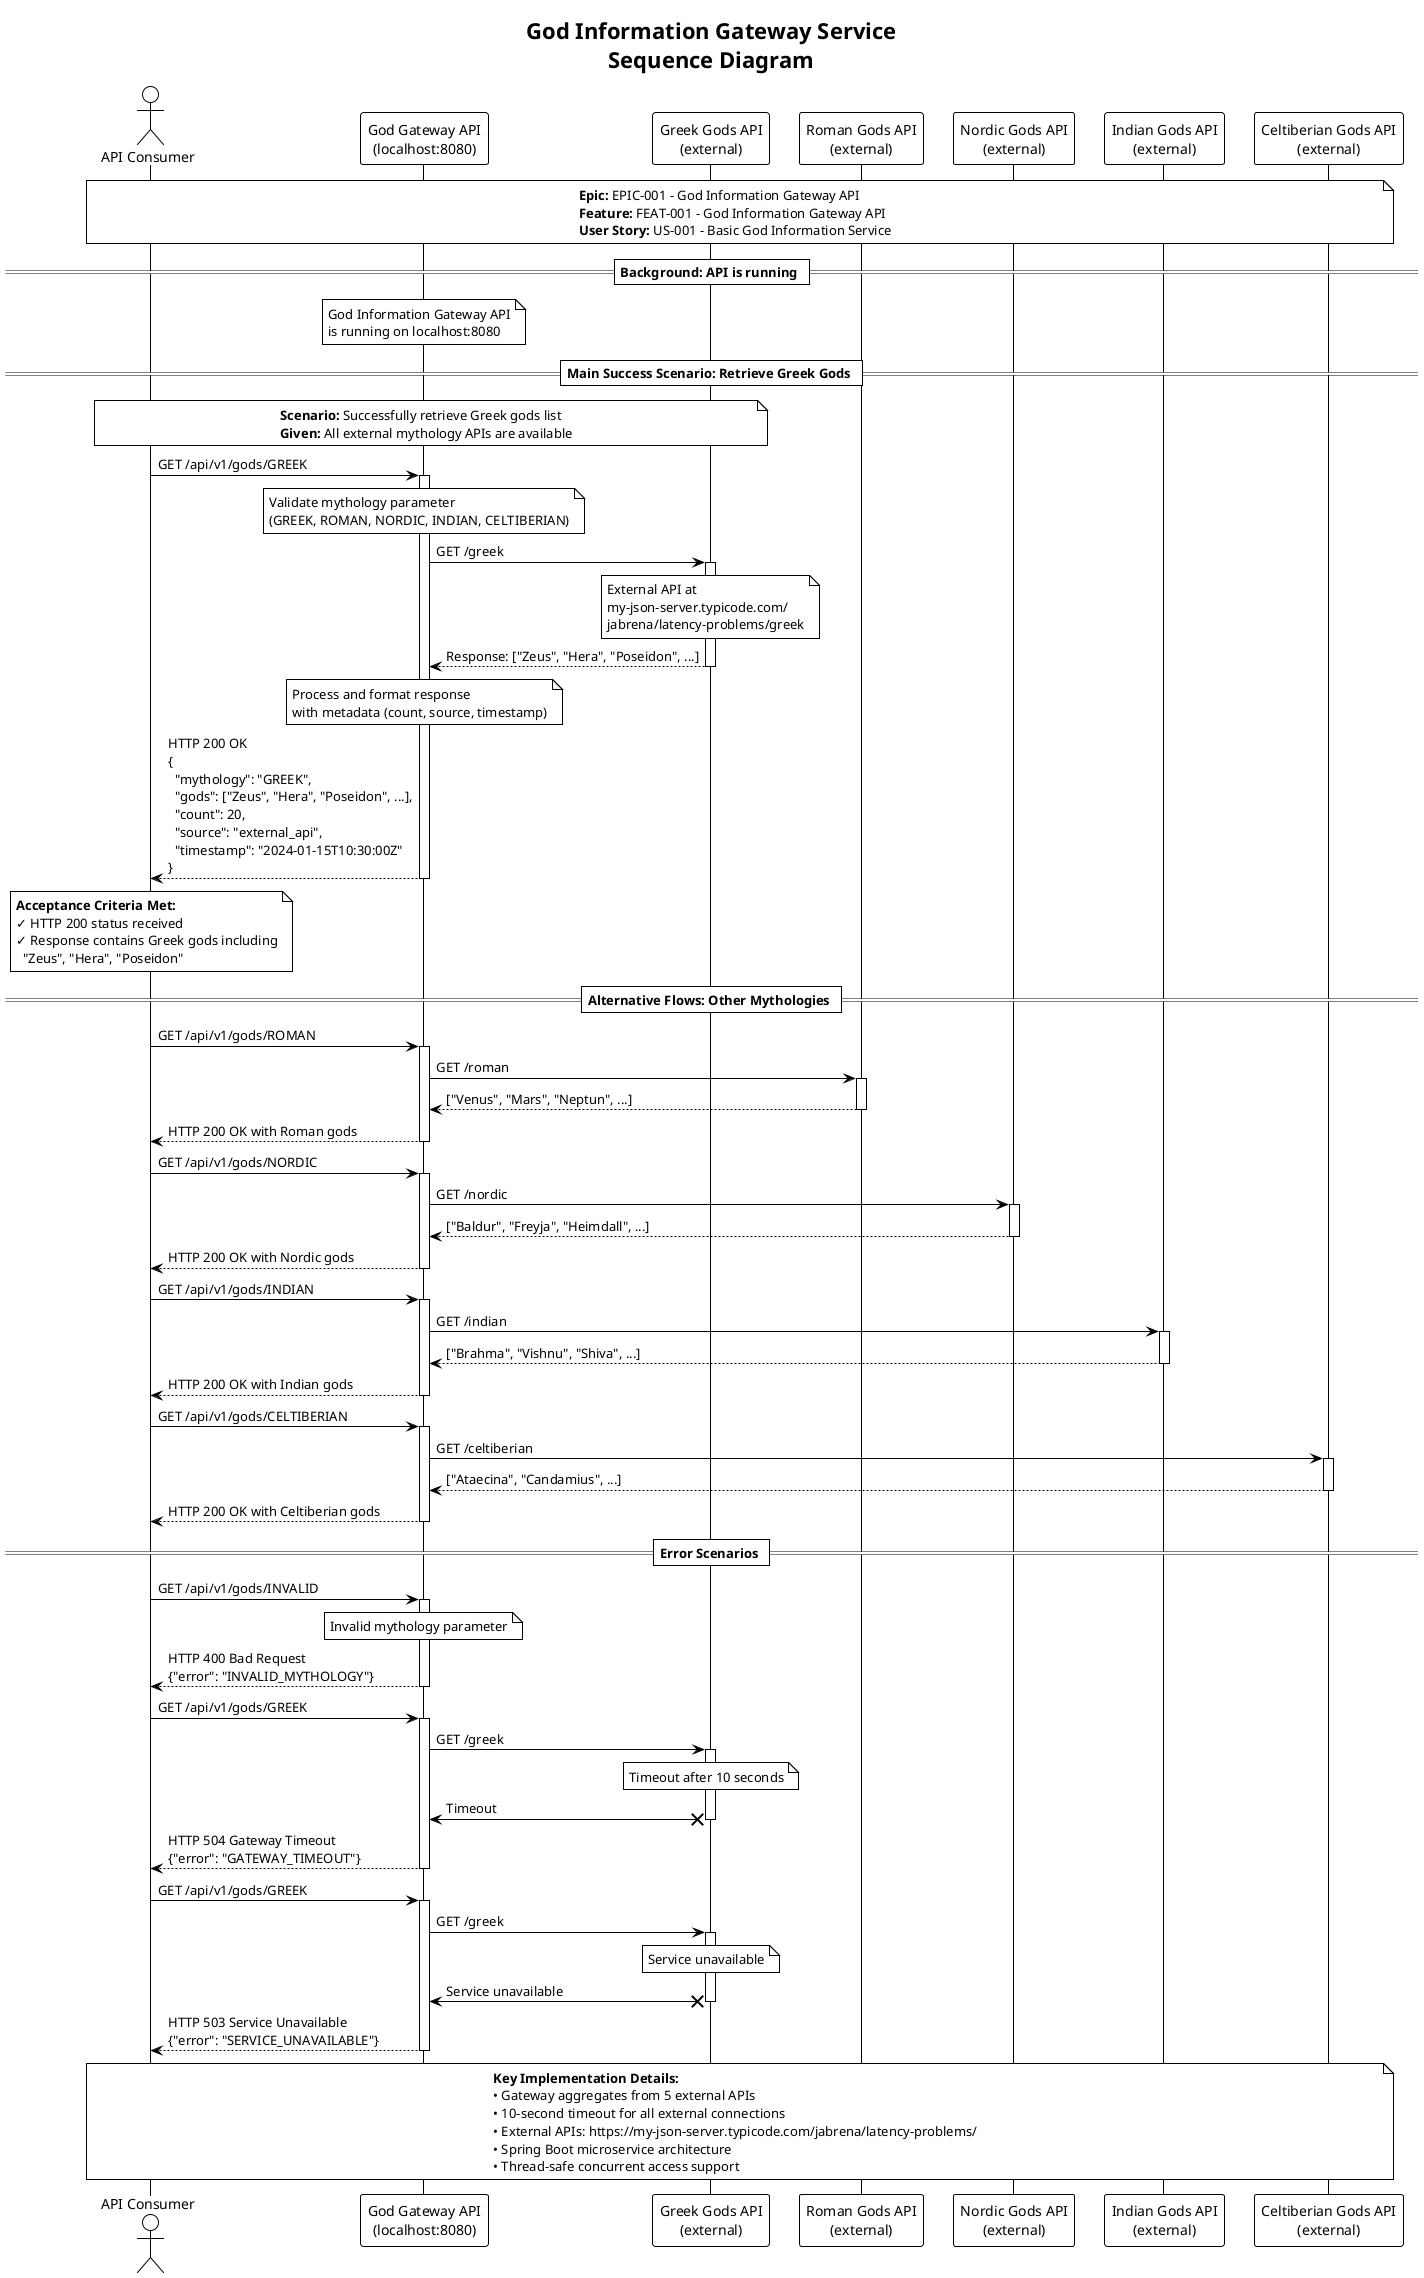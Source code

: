 @startuml God_Information_Gateway_Service
!theme plain
title God Information Gateway Service\nSequence Diagram

' Epic: EPIC-001 - God Information Gateway API
' Feature: FEAT-001 - God Information Gateway API  
' User Story: US-001 - Basic God Information Service

actor "API Consumer" as Client
participant "God Gateway API\n(localhost:8080)" as Gateway
participant "Greek Gods API\n(external)" as Greek
participant "Roman Gods API\n(external)" as Roman
participant "Nordic Gods API\n(external)" as Nordic
participant "Indian Gods API\n(external)" as Indian
participant "Celtiberian Gods API\n(external)" as Celtiberian

note over Client, Celtiberian
  **Epic:** EPIC-001 - God Information Gateway API
  **Feature:** FEAT-001 - God Information Gateway API
  **User Story:** US-001 - Basic God Information Service
end note

== Background: API is running ==
note over Gateway : God Information Gateway API\nis running on localhost:8080

== Main Success Scenario: Retrieve Greek Gods ==
note over Client, Greek : **Scenario:** Successfully retrieve Greek gods list\n**Given:** All external mythology APIs are available

Client -> Gateway : GET /api/v1/gods/GREEK
activate Gateway

note over Gateway : Validate mythology parameter\n(GREEK, ROMAN, NORDIC, INDIAN, CELTIBERIAN)

Gateway -> Greek : GET /greek
activate Greek
note over Greek : External API at\nmy-json-server.typicode.com/\njabrena/latency-problems/greek
Greek --> Gateway : Response: ["Zeus", "Hera", "Poseidon", ...]
deactivate Greek

note over Gateway : Process and format response\nwith metadata (count, source, timestamp)

Gateway --> Client : HTTP 200 OK\n{\n  "mythology": "GREEK",\n  "gods": ["Zeus", "Hera", "Poseidon", ...],\n  "count": 20,\n  "source": "external_api",\n  "timestamp": "2024-01-15T10:30:00Z"\n}
deactivate Gateway

note over Client : **Acceptance Criteria Met:**\n✓ HTTP 200 status received\n✓ Response contains Greek gods including\n  "Zeus", "Hera", "Poseidon"

== Alternative Flows: Other Mythologies ==

Client -> Gateway : GET /api/v1/gods/ROMAN
activate Gateway
Gateway -> Roman : GET /roman
activate Roman
Roman --> Gateway : ["Venus", "Mars", "Neptun", ...]
deactivate Roman
Gateway --> Client : HTTP 200 OK with Roman gods
deactivate Gateway

Client -> Gateway : GET /api/v1/gods/NORDIC
activate Gateway
Gateway -> Nordic : GET /nordic
activate Nordic
Nordic --> Gateway : ["Baldur", "Freyja", "Heimdall", ...]
deactivate Nordic
Gateway --> Client : HTTP 200 OK with Nordic gods
deactivate Gateway

Client -> Gateway : GET /api/v1/gods/INDIAN
activate Gateway
Gateway -> Indian : GET /indian
activate Indian
Indian --> Gateway : ["Brahma", "Vishnu", "Shiva", ...]
deactivate Indian
Gateway --> Client : HTTP 200 OK with Indian gods
deactivate Gateway

Client -> Gateway : GET /api/v1/gods/CELTIBERIAN
activate Gateway
Gateway -> Celtiberian : GET /celtiberian
activate Celtiberian
Celtiberian --> Gateway : ["Ataecina", "Candamius", ...]
deactivate Celtiberian
Gateway --> Client : HTTP 200 OK with Celtiberian gods
deactivate Gateway

== Error Scenarios ==

' Invalid mythology parameter
Client -> Gateway : GET /api/v1/gods/INVALID
activate Gateway
note over Gateway : Invalid mythology parameter
Gateway --> Client : HTTP 400 Bad Request\n{"error": "INVALID_MYTHOLOGY"}
deactivate Gateway

' Timeout scenario
Client -> Gateway : GET /api/v1/gods/GREEK
activate Gateway
Gateway -> Greek : GET /greek
activate Greek
note over Greek : Timeout after 10 seconds
Gateway <-x Greek : Timeout
deactivate Greek
Gateway --> Client : HTTP 504 Gateway Timeout\n{"error": "GATEWAY_TIMEOUT"}
deactivate Gateway

' Service unavailable scenario
Client -> Gateway : GET /api/v1/gods/GREEK
activate Gateway
Gateway -> Greek : GET /greek
activate Greek
note over Greek : Service unavailable
Gateway <-x Greek : Service unavailable
deactivate Greek
Gateway --> Client : HTTP 503 Service Unavailable\n{"error": "SERVICE_UNAVAILABLE"}
deactivate Gateway

note over Client, Celtiberian
  **Key Implementation Details:**
  • Gateway aggregates from 5 external APIs
  • 10-second timeout for all external connections
  • External APIs: https://my-json-server.typicode.com/jabrena/latency-problems/
  • Spring Boot microservice architecture
  • Thread-safe concurrent access support
end note

@enduml 